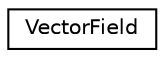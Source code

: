digraph "Graphical Class Hierarchy"
{
 // LATEX_PDF_SIZE
  edge [fontname="Helvetica",fontsize="10",labelfontname="Helvetica",labelfontsize="10"];
  node [fontname="Helvetica",fontsize="10",shape=record];
  rankdir="LR";
  Node0 [label="VectorField",height=0.2,width=0.4,color="black", fillcolor="white", style="filled",URL="$class_vector_field.html",tooltip=" "];
}
